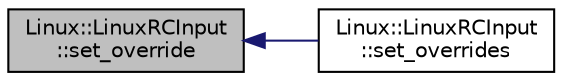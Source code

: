 digraph "Linux::LinuxRCInput::set_override"
{
 // INTERACTIVE_SVG=YES
  edge [fontname="Helvetica",fontsize="10",labelfontname="Helvetica",labelfontsize="10"];
  node [fontname="Helvetica",fontsize="10",shape=record];
  rankdir="LR";
  Node1 [label="Linux::LinuxRCInput\l::set_override",height=0.2,width=0.4,color="black", fillcolor="grey75", style="filled" fontcolor="black"];
  Node1 -> Node2 [dir="back",color="midnightblue",fontsize="10",style="solid",fontname="Helvetica"];
  Node2 [label="Linux::LinuxRCInput\l::set_overrides",height=0.2,width=0.4,color="black", fillcolor="white", style="filled",URL="$classLinux_1_1LinuxRCInput.html#a6aa42668e924c72b15b642d90ef2b400"];
}

